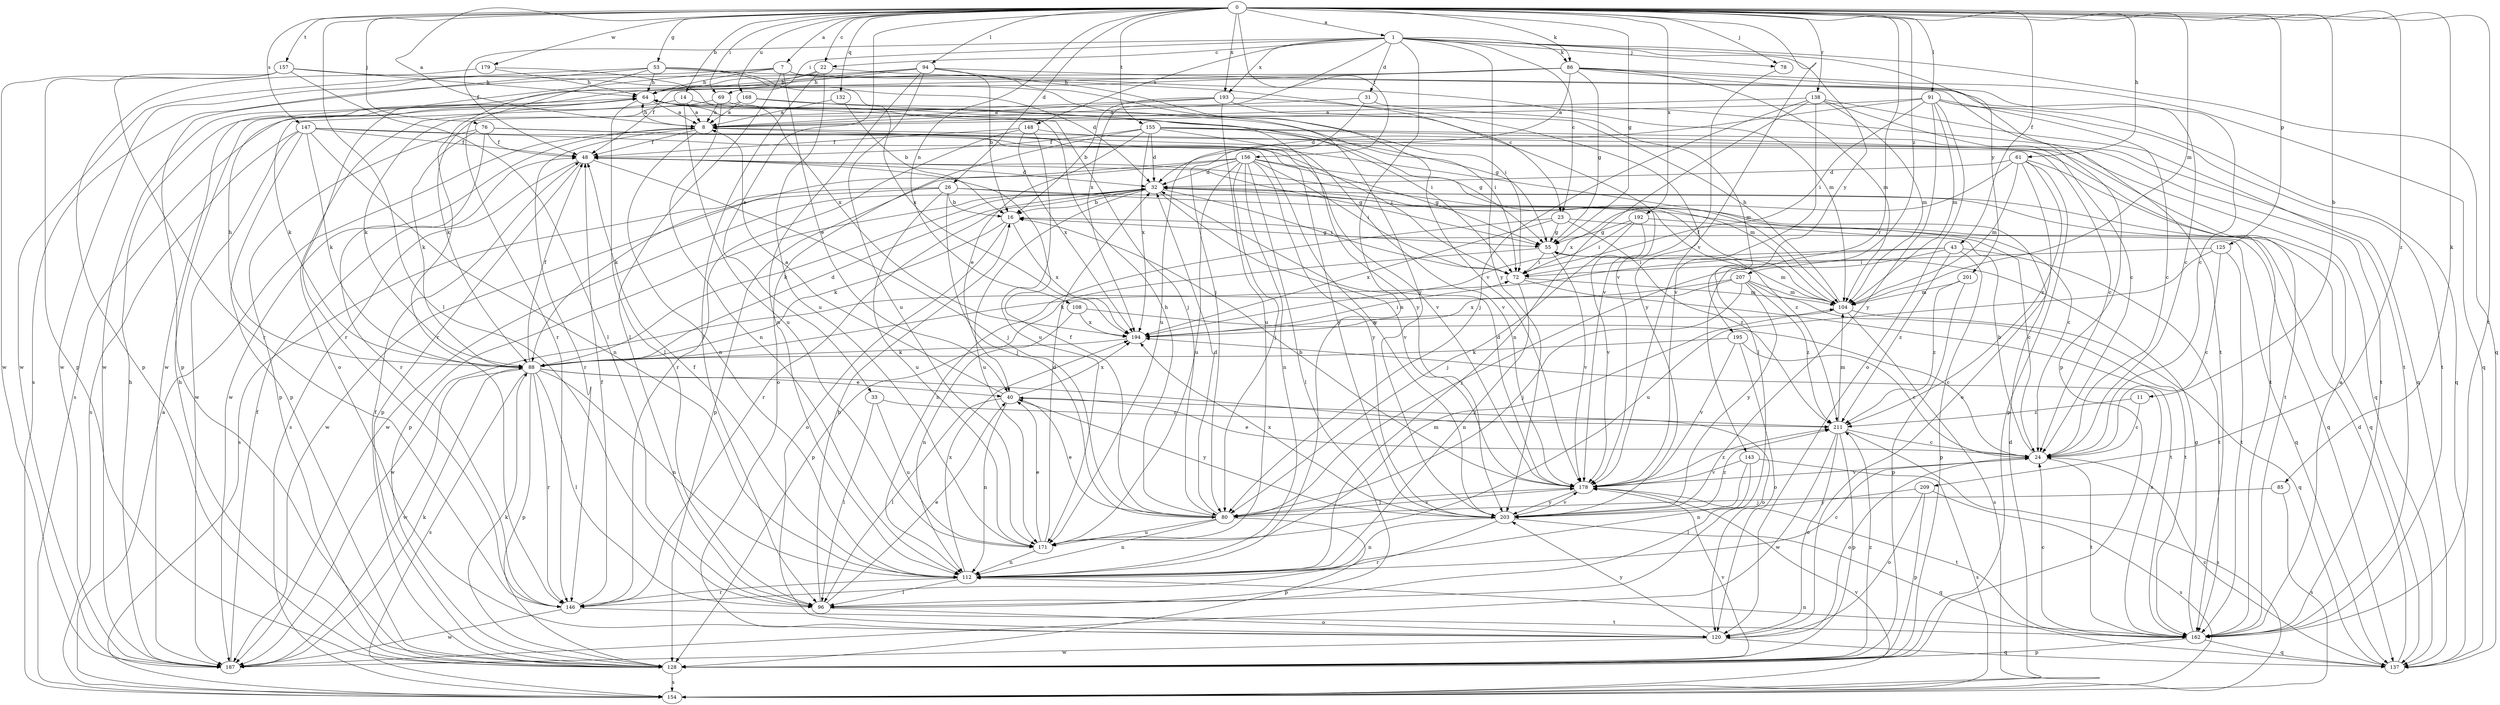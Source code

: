 strict digraph  {
0;
1;
7;
8;
11;
14;
16;
22;
23;
24;
26;
31;
32;
33;
40;
43;
48;
53;
55;
61;
64;
69;
72;
76;
78;
80;
85;
86;
88;
91;
94;
96;
104;
108;
112;
120;
125;
128;
132;
137;
138;
143;
146;
147;
148;
154;
155;
156;
157;
162;
168;
171;
178;
179;
187;
192;
193;
194;
195;
201;
203;
207;
209;
211;
0 -> 1  [label=a];
0 -> 7  [label=a];
0 -> 8  [label=a];
0 -> 11  [label=b];
0 -> 14  [label=b];
0 -> 22  [label=c];
0 -> 26  [label=d];
0 -> 33  [label=e];
0 -> 43  [label=f];
0 -> 53  [label=g];
0 -> 55  [label=g];
0 -> 61  [label=h];
0 -> 69  [label=i];
0 -> 76  [label=j];
0 -> 78  [label=j];
0 -> 85  [label=k];
0 -> 86  [label=k];
0 -> 91  [label=l];
0 -> 94  [label=l];
0 -> 96  [label=l];
0 -> 104  [label=m];
0 -> 108  [label=n];
0 -> 125  [label=p];
0 -> 132  [label=q];
0 -> 138  [label=r];
0 -> 143  [label=r];
0 -> 147  [label=s];
0 -> 155  [label=t];
0 -> 156  [label=t];
0 -> 157  [label=t];
0 -> 162  [label=t];
0 -> 168  [label=u];
0 -> 178  [label=v];
0 -> 179  [label=w];
0 -> 192  [label=x];
0 -> 193  [label=x];
0 -> 207  [label=z];
0 -> 209  [label=z];
1 -> 22  [label=c];
1 -> 23  [label=c];
1 -> 31  [label=d];
1 -> 48  [label=f];
1 -> 69  [label=i];
1 -> 78  [label=j];
1 -> 86  [label=k];
1 -> 112  [label=n];
1 -> 137  [label=q];
1 -> 148  [label=s];
1 -> 193  [label=x];
1 -> 194  [label=x];
1 -> 195  [label=y];
1 -> 201  [label=y];
1 -> 203  [label=y];
7 -> 23  [label=c];
7 -> 40  [label=e];
7 -> 64  [label=h];
7 -> 72  [label=i];
7 -> 96  [label=l];
7 -> 146  [label=r];
7 -> 187  [label=w];
8 -> 48  [label=f];
8 -> 64  [label=h];
8 -> 112  [label=n];
8 -> 146  [label=r];
8 -> 162  [label=t];
8 -> 187  [label=w];
11 -> 24  [label=c];
11 -> 211  [label=z];
14 -> 8  [label=a];
14 -> 72  [label=i];
14 -> 154  [label=s];
14 -> 171  [label=u];
16 -> 55  [label=g];
16 -> 88  [label=k];
16 -> 120  [label=o];
16 -> 194  [label=x];
22 -> 64  [label=h];
22 -> 96  [label=l];
22 -> 146  [label=r];
22 -> 162  [label=t];
22 -> 171  [label=u];
23 -> 55  [label=g];
23 -> 112  [label=n];
23 -> 137  [label=q];
23 -> 194  [label=x];
23 -> 211  [label=z];
24 -> 16  [label=b];
24 -> 40  [label=e];
24 -> 120  [label=o];
24 -> 162  [label=t];
24 -> 178  [label=v];
26 -> 16  [label=b];
26 -> 24  [label=c];
26 -> 80  [label=j];
26 -> 137  [label=q];
26 -> 154  [label=s];
26 -> 171  [label=u];
26 -> 187  [label=w];
31 -> 8  [label=a];
31 -> 96  [label=l];
31 -> 171  [label=u];
32 -> 16  [label=b];
32 -> 72  [label=i];
32 -> 88  [label=k];
32 -> 128  [label=p];
32 -> 137  [label=q];
32 -> 146  [label=r];
32 -> 171  [label=u];
32 -> 178  [label=v];
32 -> 187  [label=w];
32 -> 211  [label=z];
33 -> 96  [label=l];
33 -> 171  [label=u];
33 -> 211  [label=z];
40 -> 8  [label=a];
40 -> 96  [label=l];
40 -> 112  [label=n];
40 -> 194  [label=x];
40 -> 203  [label=y];
40 -> 211  [label=z];
43 -> 72  [label=i];
43 -> 80  [label=j];
43 -> 88  [label=k];
43 -> 128  [label=p];
43 -> 162  [label=t];
43 -> 211  [label=z];
48 -> 32  [label=d];
48 -> 55  [label=g];
48 -> 80  [label=j];
48 -> 128  [label=p];
48 -> 154  [label=s];
53 -> 32  [label=d];
53 -> 64  [label=h];
53 -> 104  [label=m];
53 -> 128  [label=p];
53 -> 146  [label=r];
53 -> 187  [label=w];
53 -> 194  [label=x];
55 -> 72  [label=i];
55 -> 104  [label=m];
55 -> 128  [label=p];
55 -> 178  [label=v];
61 -> 32  [label=d];
61 -> 104  [label=m];
61 -> 120  [label=o];
61 -> 128  [label=p];
61 -> 162  [label=t];
61 -> 194  [label=x];
61 -> 211  [label=z];
64 -> 8  [label=a];
64 -> 55  [label=g];
64 -> 80  [label=j];
64 -> 96  [label=l];
64 -> 120  [label=o];
69 -> 8  [label=a];
69 -> 72  [label=i];
69 -> 88  [label=k];
69 -> 112  [label=n];
72 -> 104  [label=m];
72 -> 112  [label=n];
72 -> 162  [label=t];
76 -> 48  [label=f];
76 -> 88  [label=k];
76 -> 104  [label=m];
76 -> 128  [label=p];
76 -> 146  [label=r];
76 -> 178  [label=v];
76 -> 203  [label=y];
78 -> 178  [label=v];
80 -> 32  [label=d];
80 -> 40  [label=e];
80 -> 48  [label=f];
80 -> 64  [label=h];
80 -> 112  [label=n];
80 -> 128  [label=p];
80 -> 171  [label=u];
80 -> 178  [label=v];
85 -> 80  [label=j];
85 -> 154  [label=s];
86 -> 24  [label=c];
86 -> 48  [label=f];
86 -> 55  [label=g];
86 -> 64  [label=h];
86 -> 80  [label=j];
86 -> 104  [label=m];
86 -> 128  [label=p];
86 -> 137  [label=q];
86 -> 187  [label=w];
88 -> 32  [label=d];
88 -> 40  [label=e];
88 -> 48  [label=f];
88 -> 64  [label=h];
88 -> 96  [label=l];
88 -> 112  [label=n];
88 -> 120  [label=o];
88 -> 128  [label=p];
88 -> 146  [label=r];
88 -> 154  [label=s];
88 -> 187  [label=w];
91 -> 8  [label=a];
91 -> 24  [label=c];
91 -> 32  [label=d];
91 -> 72  [label=i];
91 -> 104  [label=m];
91 -> 120  [label=o];
91 -> 137  [label=q];
91 -> 162  [label=t];
91 -> 203  [label=y];
94 -> 16  [label=b];
94 -> 24  [label=c];
94 -> 64  [label=h];
94 -> 112  [label=n];
94 -> 154  [label=s];
94 -> 171  [label=u];
94 -> 178  [label=v];
94 -> 187  [label=w];
96 -> 16  [label=b];
96 -> 40  [label=e];
96 -> 120  [label=o];
104 -> 48  [label=f];
104 -> 64  [label=h];
104 -> 137  [label=q];
104 -> 154  [label=s];
104 -> 194  [label=x];
108 -> 24  [label=c];
108 -> 112  [label=n];
108 -> 194  [label=x];
112 -> 24  [label=c];
112 -> 48  [label=f];
112 -> 96  [label=l];
112 -> 146  [label=r];
112 -> 194  [label=x];
120 -> 137  [label=q];
120 -> 187  [label=w];
120 -> 203  [label=y];
125 -> 24  [label=c];
125 -> 72  [label=i];
125 -> 162  [label=t];
125 -> 171  [label=u];
128 -> 48  [label=f];
128 -> 64  [label=h];
128 -> 88  [label=k];
128 -> 154  [label=s];
128 -> 178  [label=v];
128 -> 211  [label=z];
132 -> 8  [label=a];
132 -> 16  [label=b];
137 -> 24  [label=c];
137 -> 32  [label=d];
138 -> 8  [label=a];
138 -> 24  [label=c];
138 -> 80  [label=j];
138 -> 104  [label=m];
138 -> 112  [label=n];
138 -> 162  [label=t];
138 -> 178  [label=v];
143 -> 96  [label=l];
143 -> 112  [label=n];
143 -> 154  [label=s];
143 -> 178  [label=v];
146 -> 48  [label=f];
146 -> 162  [label=t];
146 -> 187  [label=w];
147 -> 48  [label=f];
147 -> 72  [label=i];
147 -> 88  [label=k];
147 -> 112  [label=n];
147 -> 128  [label=p];
147 -> 154  [label=s];
147 -> 187  [label=w];
147 -> 203  [label=y];
148 -> 48  [label=f];
148 -> 137  [label=q];
148 -> 146  [label=r];
148 -> 171  [label=u];
148 -> 194  [label=x];
154 -> 8  [label=a];
154 -> 32  [label=d];
154 -> 178  [label=v];
155 -> 24  [label=c];
155 -> 32  [label=d];
155 -> 40  [label=e];
155 -> 48  [label=f];
155 -> 55  [label=g];
155 -> 120  [label=o];
155 -> 162  [label=t];
155 -> 178  [label=v];
155 -> 194  [label=x];
156 -> 32  [label=d];
156 -> 55  [label=g];
156 -> 72  [label=i];
156 -> 80  [label=j];
156 -> 88  [label=k];
156 -> 96  [label=l];
156 -> 104  [label=m];
156 -> 112  [label=n];
156 -> 128  [label=p];
156 -> 171  [label=u];
156 -> 203  [label=y];
157 -> 64  [label=h];
157 -> 96  [label=l];
157 -> 128  [label=p];
157 -> 146  [label=r];
157 -> 187  [label=w];
157 -> 203  [label=y];
162 -> 8  [label=a];
162 -> 24  [label=c];
162 -> 55  [label=g];
162 -> 112  [label=n];
162 -> 128  [label=p];
162 -> 137  [label=q];
162 -> 194  [label=x];
168 -> 8  [label=a];
168 -> 88  [label=k];
168 -> 137  [label=q];
168 -> 203  [label=y];
171 -> 32  [label=d];
171 -> 40  [label=e];
171 -> 104  [label=m];
171 -> 112  [label=n];
178 -> 16  [label=b];
178 -> 32  [label=d];
178 -> 80  [label=j];
178 -> 162  [label=t];
178 -> 203  [label=y];
178 -> 211  [label=z];
179 -> 64  [label=h];
179 -> 128  [label=p];
179 -> 194  [label=x];
187 -> 48  [label=f];
187 -> 64  [label=h];
187 -> 88  [label=k];
192 -> 24  [label=c];
192 -> 55  [label=g];
192 -> 72  [label=i];
192 -> 80  [label=j];
192 -> 178  [label=v];
193 -> 8  [label=a];
193 -> 16  [label=b];
193 -> 88  [label=k];
193 -> 171  [label=u];
193 -> 178  [label=v];
193 -> 203  [label=y];
194 -> 72  [label=i];
194 -> 88  [label=k];
195 -> 24  [label=c];
195 -> 88  [label=k];
195 -> 120  [label=o];
195 -> 178  [label=v];
201 -> 104  [label=m];
201 -> 128  [label=p];
201 -> 211  [label=z];
203 -> 112  [label=n];
203 -> 137  [label=q];
203 -> 146  [label=r];
203 -> 178  [label=v];
203 -> 194  [label=x];
203 -> 211  [label=z];
207 -> 80  [label=j];
207 -> 104  [label=m];
207 -> 162  [label=t];
207 -> 187  [label=w];
207 -> 194  [label=x];
207 -> 203  [label=y];
207 -> 211  [label=z];
209 -> 120  [label=o];
209 -> 128  [label=p];
209 -> 154  [label=s];
209 -> 203  [label=y];
211 -> 24  [label=c];
211 -> 104  [label=m];
211 -> 120  [label=o];
211 -> 128  [label=p];
211 -> 154  [label=s];
211 -> 187  [label=w];
}
